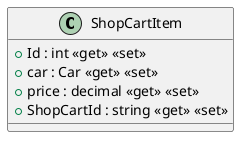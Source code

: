 @startuml
class ShopCartItem {
    + Id : int <<get>> <<set>>
    + car : Car <<get>> <<set>>
    + price : decimal <<get>> <<set>>
    + ShopCartId : string <<get>> <<set>>
}
@enduml
